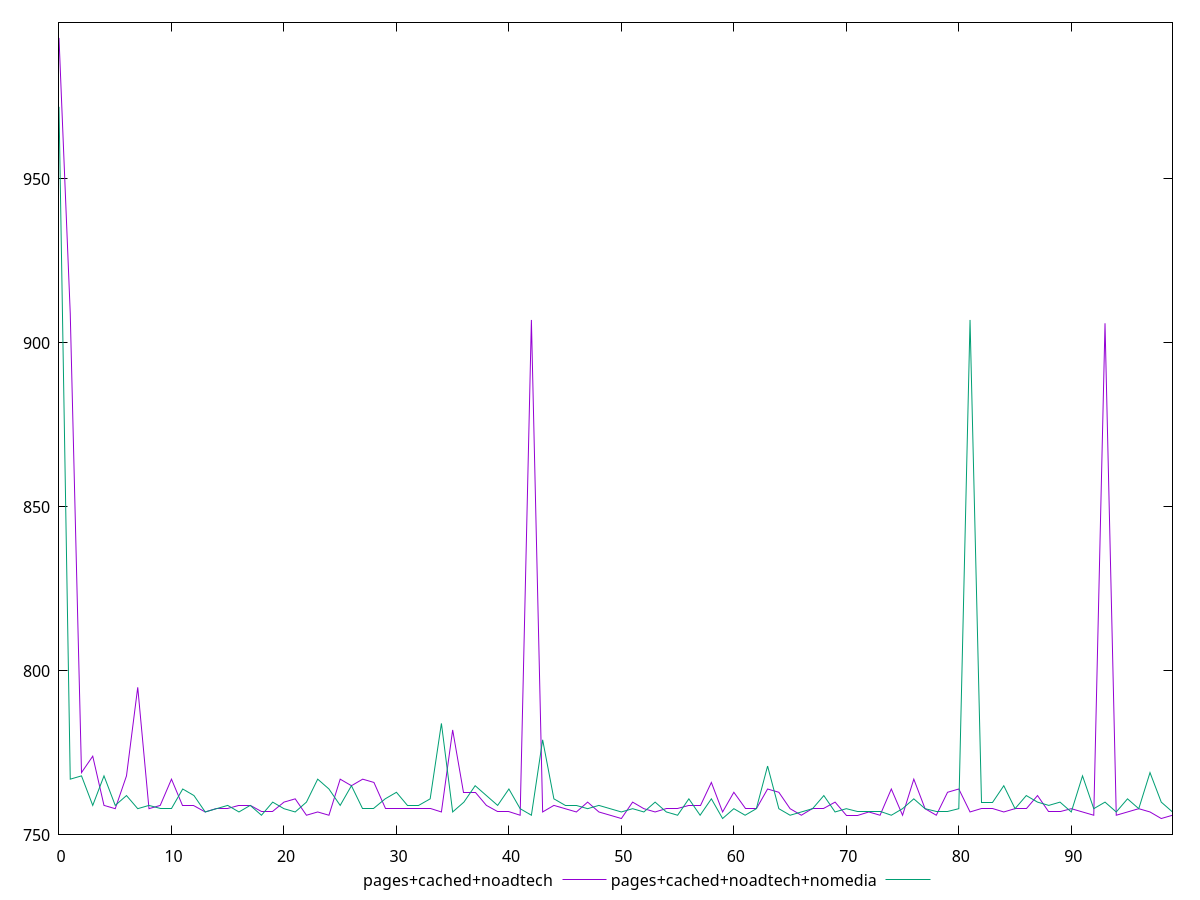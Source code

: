 reset

$pagesCachedNoadtech <<EOF
0 993
1 909
2 769
3 774
4 759
5 758
6 768
7 795
8 758
9 759
10 767
11 759
12 759
13 757
14 758
15 758
16 759
17 759
18 757
19 757
20 760
21 761
22 756
23 757
24 756
25 767
26 765
27 767
28 766
29 758
30 758
31 758
32 758
33 758
34 757
35 782
36 763
37 763
38 759
39 757
40 757
41 756
42 907
43 757
44 759
45 758
46 757
47 760
48 757
49 756
50 755
51 760
52 758
53 757
54 758
55 758
56 759
57 759
58 766
59 757
60 763
61 758
62 758
63 764
64 763
65 758
66 756
67 758
68 758
69 760
70 756
71 756
72 757
73 756
74 764
75 756
76 767
77 758
78 756
79 763
80 764
81 757
82 758
83 758
84 757
85 758
86 758
87 762
88 757
89 757
90 758
91 757
92 756
93 906
94 756
95 757
96 758
97 757
98 755
99 756
EOF

$pagesCachedNoadtechNomedia <<EOF
0 972
1 767
2 768
3 759
4 768
5 759
6 762
7 758
8 759
9 758
10 758
11 764
12 762
13 757
14 758
15 759
16 757
17 759
18 756
19 760
20 758
21 757
22 760
23 767
24 764
25 759
26 765
27 758
28 758
29 761
30 763
31 759
32 759
33 761
34 784
35 757
36 760
37 765
38 762
39 759
40 764
41 758
42 756
43 779
44 761
45 759
46 759
47 758
48 759
49 758
50 757
51 758
52 757
53 760
54 757
55 756
56 761
57 756
58 761
59 755
60 758
61 756
62 758
63 771
64 758
65 756
66 757
67 758
68 762
69 757
70 758
71 757
72 757
73 757
74 756
75 758
76 761
77 758
78 757
79 757
80 758
81 907
82 760
83 760
84 765
85 758
86 762
87 760
88 759
89 760
90 757
91 768
92 758
93 760
94 757
95 761
96 758
97 769
98 760
99 757
EOF

set key outside below
set xrange [0:99]
set yrange [750.24:997.76]
set trange [750.24:997.76]
set terminal svg size 640, 520 enhanced background rgb 'white'
set output "report_00019_2021-02-10T18-14-37.922Z//uses-rel-preload/comparison/line/2_vs_3.svg"

plot $pagesCachedNoadtech title "pages+cached+noadtech" with line, \
     $pagesCachedNoadtechNomedia title "pages+cached+noadtech+nomedia" with line

reset
